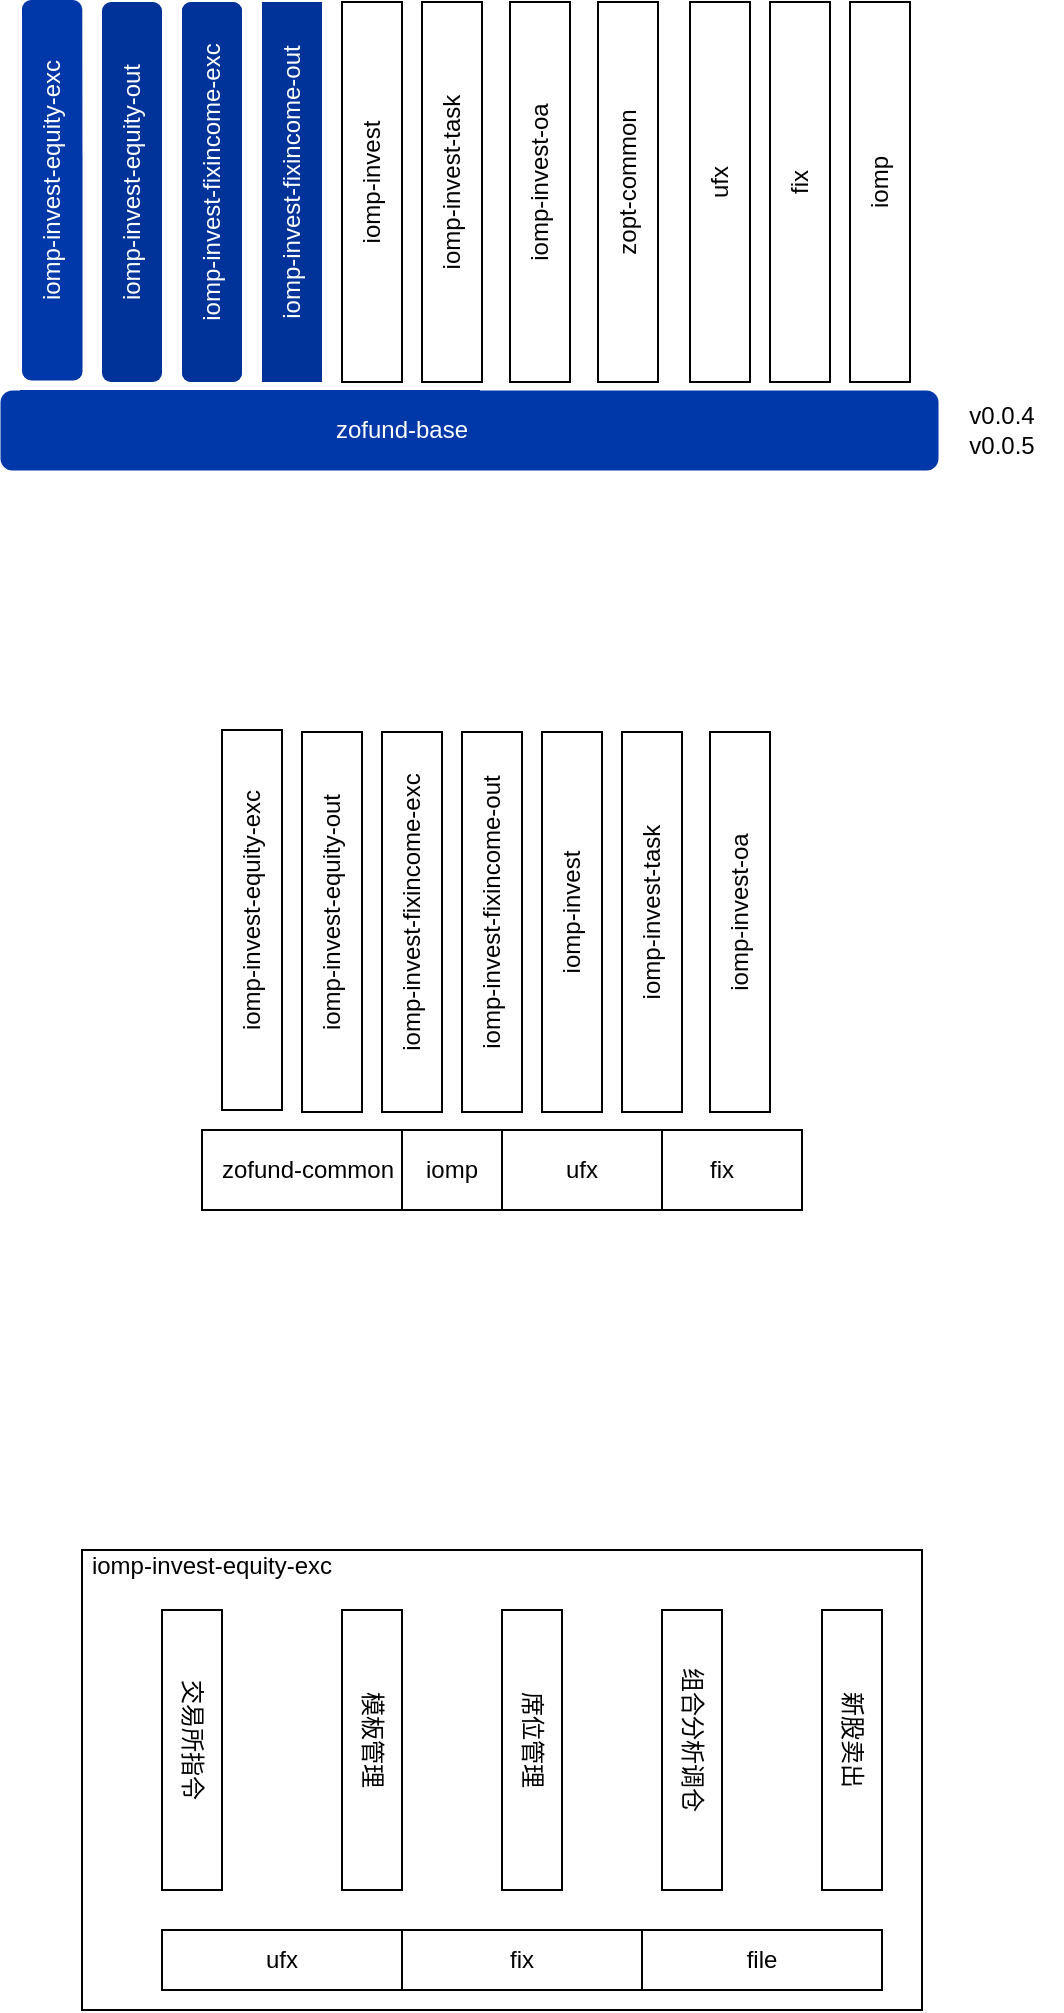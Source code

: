 <mxfile version="22.1.18" type="github">
  <diagram name="第 1 页" id="kjCEzAYDkIr64PraYfbx">
    <mxGraphModel dx="744" dy="405" grid="1" gridSize="10" guides="1" tooltips="1" connect="1" arrows="1" fold="1" page="1" pageScale="1" pageWidth="827" pageHeight="1169" math="0" shadow="0">
      <root>
        <mxCell id="0" />
        <mxCell id="1" parent="0" />
        <mxCell id="kkqj4pZTGer4sD4cTR9H-3" value="v0.0.4&lt;br&gt;v0.0.5" style="text;html=1;strokeColor=none;fillColor=none;align=center;verticalAlign=middle;whiteSpace=wrap;rounded=0;" parent="1" vertex="1">
          <mxGeometry x="630" y="305" width="60" height="30" as="geometry" />
        </mxCell>
        <mxCell id="kkqj4pZTGer4sD4cTR9H-6" value="" style="group;fillColor=#00339a;strokeColor=none;glass=1;rounded=1;strokeWidth=0;" parent="1" vertex="1" connectable="0">
          <mxGeometry x="170" y="105" width="30" height="190" as="geometry" />
        </mxCell>
        <mxCell id="kkqj4pZTGer4sD4cTR9H-4" value="" style="rounded=1;whiteSpace=wrap;html=1;rotation=-90;fillColor=#0038a9;strokeColor=none;shadow=0;glass=0;" parent="kkqj4pZTGer4sD4cTR9H-6" vertex="1">
          <mxGeometry x="-80" y="80" width="190" height="30" as="geometry" />
        </mxCell>
        <mxCell id="kkqj4pZTGer4sD4cTR9H-5" value="&lt;font color=&quot;#ffffff&quot;&gt;iomp-invest-equity-exc&lt;/font&gt;" style="text;html=1;strokeColor=none;fillColor=none;align=center;verticalAlign=middle;whiteSpace=wrap;rounded=0;rotation=270;" parent="kkqj4pZTGer4sD4cTR9H-6" vertex="1">
          <mxGeometry x="-65" y="75" width="160" height="30" as="geometry" />
        </mxCell>
        <mxCell id="kkqj4pZTGer4sD4cTR9H-8" value="" style="group;rounded=1;fillColor=#00339A;" parent="1" vertex="1" connectable="0">
          <mxGeometry x="210" y="106" width="30" height="190" as="geometry" />
        </mxCell>
        <mxCell id="kkqj4pZTGer4sD4cTR9H-9" value="" style="rounded=1;whiteSpace=wrap;html=1;rotation=-90;fillColor=none;strokeColor=none;" parent="kkqj4pZTGer4sD4cTR9H-8" vertex="1">
          <mxGeometry x="-80" y="80" width="190" height="30" as="geometry" />
        </mxCell>
        <mxCell id="kkqj4pZTGer4sD4cTR9H-10" value="&lt;font color=&quot;#ffffff&quot;&gt;iomp-invest-equity-out&lt;/font&gt;" style="text;html=1;strokeColor=none;fillColor=none;align=center;verticalAlign=middle;whiteSpace=wrap;rounded=0;rotation=270;" parent="kkqj4pZTGer4sD4cTR9H-8" vertex="1">
          <mxGeometry x="-65" y="75" width="160" height="30" as="geometry" />
        </mxCell>
        <mxCell id="kkqj4pZTGer4sD4cTR9H-11" value="" style="group;fillColor=#00339A;rounded=1;" parent="1" vertex="1" connectable="0">
          <mxGeometry x="250" y="106" width="30" height="190" as="geometry" />
        </mxCell>
        <mxCell id="kkqj4pZTGer4sD4cTR9H-12" value="" style="rounded=1;whiteSpace=wrap;html=1;rotation=-90;fillColor=#00339A;strokeColor=none;" parent="kkqj4pZTGer4sD4cTR9H-11" vertex="1">
          <mxGeometry x="-80" y="80" width="190" height="30" as="geometry" />
        </mxCell>
        <mxCell id="kkqj4pZTGer4sD4cTR9H-13" value="&lt;font color=&quot;#ffffff&quot;&gt;iomp-invest-fixincome-exc&lt;/font&gt;" style="text;html=1;strokeColor=none;fillColor=none;align=center;verticalAlign=middle;whiteSpace=wrap;rounded=0;rotation=270;" parent="kkqj4pZTGer4sD4cTR9H-11" vertex="1">
          <mxGeometry x="-65" y="75" width="160" height="30" as="geometry" />
        </mxCell>
        <mxCell id="kkqj4pZTGer4sD4cTR9H-14" value="" style="group" parent="1" vertex="1" connectable="0">
          <mxGeometry x="330" y="106" width="30" height="190" as="geometry" />
        </mxCell>
        <mxCell id="kkqj4pZTGer4sD4cTR9H-15" value="" style="rounded=0;whiteSpace=wrap;html=1;rotation=-90;" parent="kkqj4pZTGer4sD4cTR9H-14" vertex="1">
          <mxGeometry x="-80" y="80" width="190" height="30" as="geometry" />
        </mxCell>
        <mxCell id="kkqj4pZTGer4sD4cTR9H-16" value="iomp-invest" style="text;html=1;strokeColor=none;fillColor=none;align=center;verticalAlign=middle;whiteSpace=wrap;rounded=0;rotation=270;" parent="kkqj4pZTGer4sD4cTR9H-14" vertex="1">
          <mxGeometry x="-65" y="75" width="160" height="30" as="geometry" />
        </mxCell>
        <mxCell id="kkqj4pZTGer4sD4cTR9H-17" value="" style="group;fillColor=#00339A;" parent="1" vertex="1" connectable="0">
          <mxGeometry x="290" y="106" width="30" height="190" as="geometry" />
        </mxCell>
        <mxCell id="kkqj4pZTGer4sD4cTR9H-18" value="" style="rounded=1;whiteSpace=wrap;html=1;rotation=-90;fillColor=#00339A;strokeColor=none;" parent="kkqj4pZTGer4sD4cTR9H-17" vertex="1">
          <mxGeometry x="-80" y="80" width="190" height="30" as="geometry" />
        </mxCell>
        <mxCell id="kkqj4pZTGer4sD4cTR9H-19" value="&lt;font color=&quot;#ffffff&quot;&gt;iomp-invest-fixincome-out&lt;/font&gt;" style="text;html=1;strokeColor=none;fillColor=none;align=center;verticalAlign=middle;whiteSpace=wrap;rounded=0;rotation=270;" parent="kkqj4pZTGer4sD4cTR9H-17" vertex="1">
          <mxGeometry x="-65" y="75" width="160" height="30" as="geometry" />
        </mxCell>
        <mxCell id="kkqj4pZTGer4sD4cTR9H-20" value="" style="group" parent="1" vertex="1" connectable="0">
          <mxGeometry x="414" y="106" width="30" height="190" as="geometry" />
        </mxCell>
        <mxCell id="kkqj4pZTGer4sD4cTR9H-21" value="" style="rounded=0;whiteSpace=wrap;html=1;rotation=-90;" parent="kkqj4pZTGer4sD4cTR9H-20" vertex="1">
          <mxGeometry x="-80" y="80" width="190" height="30" as="geometry" />
        </mxCell>
        <mxCell id="kkqj4pZTGer4sD4cTR9H-22" value="iomp-invest-oa" style="text;html=1;strokeColor=none;fillColor=none;align=center;verticalAlign=middle;whiteSpace=wrap;rounded=0;rotation=270;" parent="kkqj4pZTGer4sD4cTR9H-20" vertex="1">
          <mxGeometry x="-65" y="75" width="160" height="30" as="geometry" />
        </mxCell>
        <mxCell id="kkqj4pZTGer4sD4cTR9H-23" value="" style="group" parent="1" vertex="1" connectable="0">
          <mxGeometry x="584" y="106" width="30" height="190" as="geometry" />
        </mxCell>
        <mxCell id="kkqj4pZTGer4sD4cTR9H-24" value="" style="rounded=0;whiteSpace=wrap;html=1;rotation=-90;" parent="kkqj4pZTGer4sD4cTR9H-23" vertex="1">
          <mxGeometry x="-80" y="80" width="190" height="30" as="geometry" />
        </mxCell>
        <mxCell id="kkqj4pZTGer4sD4cTR9H-25" value="iomp" style="text;html=1;strokeColor=none;fillColor=none;align=center;verticalAlign=middle;whiteSpace=wrap;rounded=0;rotation=270;" parent="kkqj4pZTGer4sD4cTR9H-23" vertex="1">
          <mxGeometry x="-65" y="75" width="160" height="30" as="geometry" />
        </mxCell>
        <mxCell id="kkqj4pZTGer4sD4cTR9H-26" value="" style="group" parent="1" vertex="1" connectable="0">
          <mxGeometry x="458" y="106" width="30" height="190" as="geometry" />
        </mxCell>
        <mxCell id="kkqj4pZTGer4sD4cTR9H-27" value="" style="rounded=0;whiteSpace=wrap;html=1;rotation=-90;" parent="kkqj4pZTGer4sD4cTR9H-26" vertex="1">
          <mxGeometry x="-80" y="80" width="190" height="30" as="geometry" />
        </mxCell>
        <mxCell id="kkqj4pZTGer4sD4cTR9H-28" value="zopt-common" style="text;html=1;strokeColor=none;fillColor=none;align=center;verticalAlign=middle;whiteSpace=wrap;rounded=0;rotation=270;" parent="kkqj4pZTGer4sD4cTR9H-26" vertex="1">
          <mxGeometry x="-65" y="75" width="160" height="30" as="geometry" />
        </mxCell>
        <mxCell id="kkqj4pZTGer4sD4cTR9H-29" value="" style="group" parent="1" vertex="1" connectable="0">
          <mxGeometry x="504" y="106" width="30" height="190" as="geometry" />
        </mxCell>
        <mxCell id="kkqj4pZTGer4sD4cTR9H-30" value="" style="rounded=0;whiteSpace=wrap;html=1;rotation=-90;" parent="kkqj4pZTGer4sD4cTR9H-29" vertex="1">
          <mxGeometry x="-80" y="80" width="190" height="30" as="geometry" />
        </mxCell>
        <mxCell id="kkqj4pZTGer4sD4cTR9H-31" value="ufx" style="text;html=1;strokeColor=none;fillColor=none;align=center;verticalAlign=middle;whiteSpace=wrap;rounded=0;rotation=270;" parent="kkqj4pZTGer4sD4cTR9H-29" vertex="1">
          <mxGeometry x="-65" y="75" width="160" height="30" as="geometry" />
        </mxCell>
        <mxCell id="kkqj4pZTGer4sD4cTR9H-32" value="" style="group" parent="1" vertex="1" connectable="0">
          <mxGeometry x="544" y="106" width="30" height="190" as="geometry" />
        </mxCell>
        <mxCell id="kkqj4pZTGer4sD4cTR9H-33" value="" style="rounded=0;whiteSpace=wrap;html=1;rotation=-90;" parent="kkqj4pZTGer4sD4cTR9H-32" vertex="1">
          <mxGeometry x="-80" y="80" width="190" height="30" as="geometry" />
        </mxCell>
        <mxCell id="kkqj4pZTGer4sD4cTR9H-34" value="fix" style="text;html=1;strokeColor=none;fillColor=none;align=center;verticalAlign=middle;whiteSpace=wrap;rounded=0;rotation=270;" parent="kkqj4pZTGer4sD4cTR9H-32" vertex="1">
          <mxGeometry x="-65" y="75" width="160" height="30" as="geometry" />
        </mxCell>
        <mxCell id="kkqj4pZTGer4sD4cTR9H-35" value="" style="group" parent="1" vertex="1" connectable="0">
          <mxGeometry x="370" y="106" width="30" height="190" as="geometry" />
        </mxCell>
        <mxCell id="kkqj4pZTGer4sD4cTR9H-36" value="" style="rounded=0;whiteSpace=wrap;html=1;rotation=-90;" parent="kkqj4pZTGer4sD4cTR9H-35" vertex="1">
          <mxGeometry x="-80" y="80" width="190" height="30" as="geometry" />
        </mxCell>
        <mxCell id="kkqj4pZTGer4sD4cTR9H-37" value="iomp-invest-task" style="text;html=1;strokeColor=none;fillColor=none;align=center;verticalAlign=middle;whiteSpace=wrap;rounded=0;rotation=270;" parent="kkqj4pZTGer4sD4cTR9H-35" vertex="1">
          <mxGeometry x="-65" y="75" width="160" height="30" as="geometry" />
        </mxCell>
        <mxCell id="kkqj4pZTGer4sD4cTR9H-38" value="" style="group;fillColor=#0038A9;rounded=1;strokeWidth=0;" parent="1" vertex="1" connectable="0">
          <mxGeometry x="159" y="300" width="469" height="40" as="geometry" />
        </mxCell>
        <mxCell id="kkqj4pZTGer4sD4cTR9H-1" value="" style="rounded=0;whiteSpace=wrap;html=1;fillColor=#0038A9;strokeColor=none;" parent="kkqj4pZTGer4sD4cTR9H-38" vertex="1">
          <mxGeometry x="10" width="230" height="40" as="geometry" />
        </mxCell>
        <mxCell id="kkqj4pZTGer4sD4cTR9H-2" value="&lt;font color=&quot;#ffffff&quot;&gt;zofund-base&lt;/font&gt;" style="text;html=1;strokeColor=none;fillColor=none;align=center;verticalAlign=middle;whiteSpace=wrap;rounded=0;" parent="kkqj4pZTGer4sD4cTR9H-38" vertex="1">
          <mxGeometry x="156" y="5" width="90" height="30" as="geometry" />
        </mxCell>
        <mxCell id="kkqj4pZTGer4sD4cTR9H-39" value="" style="group" parent="1" vertex="1" connectable="0">
          <mxGeometry x="210" y="670" width="310" height="40" as="geometry" />
        </mxCell>
        <mxCell id="kkqj4pZTGer4sD4cTR9H-40" value="" style="rounded=0;whiteSpace=wrap;html=1;" parent="kkqj4pZTGer4sD4cTR9H-39" vertex="1">
          <mxGeometry x="50" width="100" height="40" as="geometry" />
        </mxCell>
        <mxCell id="kkqj4pZTGer4sD4cTR9H-41" value="zofund-common" style="text;html=1;strokeColor=none;fillColor=none;align=center;verticalAlign=middle;whiteSpace=wrap;rounded=0;" parent="kkqj4pZTGer4sD4cTR9H-39" vertex="1">
          <mxGeometry x="56.46" y="5" width="93.54" height="30" as="geometry" />
        </mxCell>
        <mxCell id="kkqj4pZTGer4sD4cTR9H-70" value="" style="group" parent="1" vertex="1" connectable="0">
          <mxGeometry x="360" y="670" width="50" height="40" as="geometry" />
        </mxCell>
        <mxCell id="kkqj4pZTGer4sD4cTR9H-43" value="" style="rounded=0;whiteSpace=wrap;html=1;" parent="kkqj4pZTGer4sD4cTR9H-70" vertex="1">
          <mxGeometry width="50" height="40" as="geometry" />
        </mxCell>
        <mxCell id="kkqj4pZTGer4sD4cTR9H-44" value="iomp" style="text;html=1;strokeColor=none;fillColor=none;align=center;verticalAlign=middle;whiteSpace=wrap;rounded=0;" parent="kkqj4pZTGer4sD4cTR9H-70" vertex="1">
          <mxGeometry x="5" y="5" width="40" height="30" as="geometry" />
        </mxCell>
        <mxCell id="kkqj4pZTGer4sD4cTR9H-71" value="" style="group" parent="1" vertex="1" connectable="0">
          <mxGeometry x="410" y="670" width="80" height="40" as="geometry" />
        </mxCell>
        <mxCell id="kkqj4pZTGer4sD4cTR9H-45" value="" style="rounded=0;whiteSpace=wrap;html=1;" parent="kkqj4pZTGer4sD4cTR9H-71" vertex="1">
          <mxGeometry width="80" height="40" as="geometry" />
        </mxCell>
        <mxCell id="kkqj4pZTGer4sD4cTR9H-46" value="ufx" style="text;html=1;strokeColor=none;fillColor=none;align=center;verticalAlign=middle;whiteSpace=wrap;rounded=0;" parent="kkqj4pZTGer4sD4cTR9H-71" vertex="1">
          <mxGeometry x="8" y="5" width="64" height="30" as="geometry" />
        </mxCell>
        <mxCell id="kkqj4pZTGer4sD4cTR9H-73" value="" style="group" parent="1" vertex="1" connectable="0">
          <mxGeometry x="270" y="470" width="30" height="190" as="geometry" />
        </mxCell>
        <mxCell id="kkqj4pZTGer4sD4cTR9H-74" value="" style="rounded=0;whiteSpace=wrap;html=1;rotation=-90;" parent="kkqj4pZTGer4sD4cTR9H-73" vertex="1">
          <mxGeometry x="-80" y="80" width="190" height="30" as="geometry" />
        </mxCell>
        <mxCell id="kkqj4pZTGer4sD4cTR9H-75" value="iomp-invest-equity-exc" style="text;html=1;strokeColor=none;fillColor=none;align=center;verticalAlign=middle;whiteSpace=wrap;rounded=0;rotation=270;" parent="kkqj4pZTGer4sD4cTR9H-73" vertex="1">
          <mxGeometry x="-65" y="75" width="160" height="30" as="geometry" />
        </mxCell>
        <mxCell id="kkqj4pZTGer4sD4cTR9H-76" value="" style="group" parent="1" vertex="1" connectable="0">
          <mxGeometry x="310" y="471" width="30" height="190" as="geometry" />
        </mxCell>
        <mxCell id="kkqj4pZTGer4sD4cTR9H-77" value="" style="rounded=0;whiteSpace=wrap;html=1;rotation=-90;" parent="kkqj4pZTGer4sD4cTR9H-76" vertex="1">
          <mxGeometry x="-80" y="80" width="190" height="30" as="geometry" />
        </mxCell>
        <mxCell id="kkqj4pZTGer4sD4cTR9H-78" value="iomp-invest-equity-out" style="text;html=1;strokeColor=none;fillColor=none;align=center;verticalAlign=middle;whiteSpace=wrap;rounded=0;rotation=270;" parent="kkqj4pZTGer4sD4cTR9H-76" vertex="1">
          <mxGeometry x="-65" y="75" width="160" height="30" as="geometry" />
        </mxCell>
        <mxCell id="kkqj4pZTGer4sD4cTR9H-79" value="" style="group" parent="1" vertex="1" connectable="0">
          <mxGeometry x="350" y="471" width="30" height="190" as="geometry" />
        </mxCell>
        <mxCell id="kkqj4pZTGer4sD4cTR9H-80" value="" style="rounded=0;whiteSpace=wrap;html=1;rotation=-90;" parent="kkqj4pZTGer4sD4cTR9H-79" vertex="1">
          <mxGeometry x="-80" y="80" width="190" height="30" as="geometry" />
        </mxCell>
        <mxCell id="kkqj4pZTGer4sD4cTR9H-81" value="iomp-invest-fixincome-exc" style="text;html=1;strokeColor=none;fillColor=none;align=center;verticalAlign=middle;whiteSpace=wrap;rounded=0;rotation=270;" parent="kkqj4pZTGer4sD4cTR9H-79" vertex="1">
          <mxGeometry x="-65" y="75" width="160" height="30" as="geometry" />
        </mxCell>
        <mxCell id="kkqj4pZTGer4sD4cTR9H-82" value="" style="group" parent="1" vertex="1" connectable="0">
          <mxGeometry x="430" y="471" width="30" height="190" as="geometry" />
        </mxCell>
        <mxCell id="kkqj4pZTGer4sD4cTR9H-83" value="" style="rounded=0;whiteSpace=wrap;html=1;rotation=-90;" parent="kkqj4pZTGer4sD4cTR9H-82" vertex="1">
          <mxGeometry x="-80" y="80" width="190" height="30" as="geometry" />
        </mxCell>
        <mxCell id="kkqj4pZTGer4sD4cTR9H-84" value="iomp-invest" style="text;html=1;strokeColor=none;fillColor=none;align=center;verticalAlign=middle;whiteSpace=wrap;rounded=0;rotation=270;" parent="kkqj4pZTGer4sD4cTR9H-82" vertex="1">
          <mxGeometry x="-65" y="75" width="160" height="30" as="geometry" />
        </mxCell>
        <mxCell id="kkqj4pZTGer4sD4cTR9H-85" value="" style="group" parent="1" vertex="1" connectable="0">
          <mxGeometry x="390" y="471" width="30" height="190" as="geometry" />
        </mxCell>
        <mxCell id="kkqj4pZTGer4sD4cTR9H-86" value="" style="rounded=0;whiteSpace=wrap;html=1;rotation=-90;" parent="kkqj4pZTGer4sD4cTR9H-85" vertex="1">
          <mxGeometry x="-80" y="80" width="190" height="30" as="geometry" />
        </mxCell>
        <mxCell id="kkqj4pZTGer4sD4cTR9H-87" value="iomp-invest-fixincome-out" style="text;html=1;strokeColor=none;fillColor=none;align=center;verticalAlign=middle;whiteSpace=wrap;rounded=0;rotation=270;" parent="kkqj4pZTGer4sD4cTR9H-85" vertex="1">
          <mxGeometry x="-65" y="75" width="160" height="30" as="geometry" />
        </mxCell>
        <mxCell id="kkqj4pZTGer4sD4cTR9H-88" value="" style="group" parent="1" vertex="1" connectable="0">
          <mxGeometry x="514" y="471" width="30" height="190" as="geometry" />
        </mxCell>
        <mxCell id="kkqj4pZTGer4sD4cTR9H-89" value="" style="rounded=0;whiteSpace=wrap;html=1;rotation=-90;" parent="kkqj4pZTGer4sD4cTR9H-88" vertex="1">
          <mxGeometry x="-80" y="80" width="190" height="30" as="geometry" />
        </mxCell>
        <mxCell id="kkqj4pZTGer4sD4cTR9H-90" value="iomp-invest-oa" style="text;html=1;strokeColor=none;fillColor=none;align=center;verticalAlign=middle;whiteSpace=wrap;rounded=0;rotation=270;" parent="kkqj4pZTGer4sD4cTR9H-88" vertex="1">
          <mxGeometry x="-65" y="75" width="160" height="30" as="geometry" />
        </mxCell>
        <mxCell id="kkqj4pZTGer4sD4cTR9H-91" value="" style="group" parent="1" vertex="1" connectable="0">
          <mxGeometry x="470" y="471" width="30" height="190" as="geometry" />
        </mxCell>
        <mxCell id="kkqj4pZTGer4sD4cTR9H-92" value="" style="rounded=0;whiteSpace=wrap;html=1;rotation=-90;" parent="kkqj4pZTGer4sD4cTR9H-91" vertex="1">
          <mxGeometry x="-80" y="80" width="190" height="30" as="geometry" />
        </mxCell>
        <mxCell id="kkqj4pZTGer4sD4cTR9H-93" value="iomp-invest-task" style="text;html=1;strokeColor=none;fillColor=none;align=center;verticalAlign=middle;whiteSpace=wrap;rounded=0;rotation=270;" parent="kkqj4pZTGer4sD4cTR9H-91" vertex="1">
          <mxGeometry x="-65" y="75" width="160" height="30" as="geometry" />
        </mxCell>
        <mxCell id="kkqj4pZTGer4sD4cTR9H-94" value="" style="group" parent="1" vertex="1" connectable="0">
          <mxGeometry x="490" y="670" width="70" height="40" as="geometry" />
        </mxCell>
        <mxCell id="kkqj4pZTGer4sD4cTR9H-47" value="" style="rounded=0;whiteSpace=wrap;html=1;" parent="kkqj4pZTGer4sD4cTR9H-94" vertex="1">
          <mxGeometry width="70" height="40" as="geometry" />
        </mxCell>
        <mxCell id="kkqj4pZTGer4sD4cTR9H-48" value="fix" style="text;html=1;strokeColor=none;fillColor=none;align=center;verticalAlign=middle;whiteSpace=wrap;rounded=0;" parent="kkqj4pZTGer4sD4cTR9H-94" vertex="1">
          <mxGeometry x="20" y="5" width="20" height="30" as="geometry" />
        </mxCell>
        <mxCell id="kkqj4pZTGer4sD4cTR9H-95" value="" style="rounded=0;whiteSpace=wrap;html=1;fillColor=none;" parent="1" vertex="1">
          <mxGeometry x="200" y="880" width="420" height="230" as="geometry" />
        </mxCell>
        <mxCell id="kkqj4pZTGer4sD4cTR9H-96" value="iomp-invest-equity-exc" style="text;html=1;strokeColor=none;fillColor=none;align=center;verticalAlign=middle;whiteSpace=wrap;rounded=0;" parent="1" vertex="1">
          <mxGeometry x="200" y="873" width="130" height="30" as="geometry" />
        </mxCell>
        <mxCell id="kkqj4pZTGer4sD4cTR9H-99" value="" style="group" parent="1" vertex="1" connectable="0">
          <mxGeometry x="240" y="910" width="30" height="140" as="geometry" />
        </mxCell>
        <mxCell id="kkqj4pZTGer4sD4cTR9H-97" value="" style="rounded=0;whiteSpace=wrap;html=1;direction=south;" parent="kkqj4pZTGer4sD4cTR9H-99" vertex="1">
          <mxGeometry width="30" height="140" as="geometry" />
        </mxCell>
        <mxCell id="kkqj4pZTGer4sD4cTR9H-98" value="交易所指令" style="text;html=1;strokeColor=none;fillColor=none;align=center;verticalAlign=middle;whiteSpace=wrap;rounded=0;rotation=90;" parent="kkqj4pZTGer4sD4cTR9H-99" vertex="1">
          <mxGeometry x="-35" y="50" width="100" height="30" as="geometry" />
        </mxCell>
        <mxCell id="kkqj4pZTGer4sD4cTR9H-100" value="" style="group" parent="1" vertex="1" connectable="0">
          <mxGeometry x="330" y="910" width="30" height="140" as="geometry" />
        </mxCell>
        <mxCell id="kkqj4pZTGer4sD4cTR9H-101" value="" style="rounded=0;whiteSpace=wrap;html=1;direction=south;" parent="kkqj4pZTGer4sD4cTR9H-100" vertex="1">
          <mxGeometry width="30" height="140" as="geometry" />
        </mxCell>
        <mxCell id="kkqj4pZTGer4sD4cTR9H-102" value="模板管理" style="text;html=1;strokeColor=none;fillColor=none;align=center;verticalAlign=middle;whiteSpace=wrap;rounded=0;rotation=90;" parent="kkqj4pZTGer4sD4cTR9H-100" vertex="1">
          <mxGeometry x="-35" y="50" width="100" height="30" as="geometry" />
        </mxCell>
        <mxCell id="kkqj4pZTGer4sD4cTR9H-103" value="" style="group" parent="1" vertex="1" connectable="0">
          <mxGeometry x="410" y="910" width="30" height="140" as="geometry" />
        </mxCell>
        <mxCell id="kkqj4pZTGer4sD4cTR9H-104" value="" style="rounded=0;whiteSpace=wrap;html=1;direction=south;" parent="kkqj4pZTGer4sD4cTR9H-103" vertex="1">
          <mxGeometry width="30" height="140" as="geometry" />
        </mxCell>
        <mxCell id="kkqj4pZTGer4sD4cTR9H-105" value="席位管理" style="text;html=1;strokeColor=none;fillColor=none;align=center;verticalAlign=middle;whiteSpace=wrap;rounded=0;rotation=90;" parent="kkqj4pZTGer4sD4cTR9H-103" vertex="1">
          <mxGeometry x="-35" y="50" width="100" height="30" as="geometry" />
        </mxCell>
        <mxCell id="kkqj4pZTGer4sD4cTR9H-106" value="" style="group" parent="1" vertex="1" connectable="0">
          <mxGeometry x="490" y="910" width="30" height="140" as="geometry" />
        </mxCell>
        <mxCell id="kkqj4pZTGer4sD4cTR9H-107" value="" style="rounded=0;whiteSpace=wrap;html=1;direction=south;" parent="kkqj4pZTGer4sD4cTR9H-106" vertex="1">
          <mxGeometry width="30" height="140" as="geometry" />
        </mxCell>
        <mxCell id="kkqj4pZTGer4sD4cTR9H-108" value="组合分析调仓" style="text;html=1;strokeColor=none;fillColor=none;align=center;verticalAlign=middle;whiteSpace=wrap;rounded=0;rotation=90;" parent="kkqj4pZTGer4sD4cTR9H-106" vertex="1">
          <mxGeometry x="-35" y="50" width="100" height="30" as="geometry" />
        </mxCell>
        <mxCell id="kkqj4pZTGer4sD4cTR9H-109" value="" style="group" parent="1" vertex="1" connectable="0">
          <mxGeometry x="570" y="910" width="30" height="140" as="geometry" />
        </mxCell>
        <mxCell id="kkqj4pZTGer4sD4cTR9H-110" value="" style="rounded=0;whiteSpace=wrap;html=1;direction=south;" parent="kkqj4pZTGer4sD4cTR9H-109" vertex="1">
          <mxGeometry width="30" height="140" as="geometry" />
        </mxCell>
        <mxCell id="kkqj4pZTGer4sD4cTR9H-111" value="新股卖出" style="text;html=1;strokeColor=none;fillColor=none;align=center;verticalAlign=middle;whiteSpace=wrap;rounded=0;rotation=90;" parent="kkqj4pZTGer4sD4cTR9H-109" vertex="1">
          <mxGeometry x="-35" y="50" width="100" height="30" as="geometry" />
        </mxCell>
        <mxCell id="kkqj4pZTGer4sD4cTR9H-112" value="ufx" style="rounded=0;whiteSpace=wrap;html=1;" parent="1" vertex="1">
          <mxGeometry x="240" y="1070" width="120" height="30" as="geometry" />
        </mxCell>
        <mxCell id="kkqj4pZTGer4sD4cTR9H-113" value="fix" style="rounded=0;whiteSpace=wrap;html=1;" parent="1" vertex="1">
          <mxGeometry x="360" y="1070" width="120" height="30" as="geometry" />
        </mxCell>
        <mxCell id="kkqj4pZTGer4sD4cTR9H-114" value="file" style="rounded=0;whiteSpace=wrap;html=1;" parent="1" vertex="1">
          <mxGeometry x="480" y="1070" width="120" height="30" as="geometry" />
        </mxCell>
      </root>
    </mxGraphModel>
  </diagram>
</mxfile>
